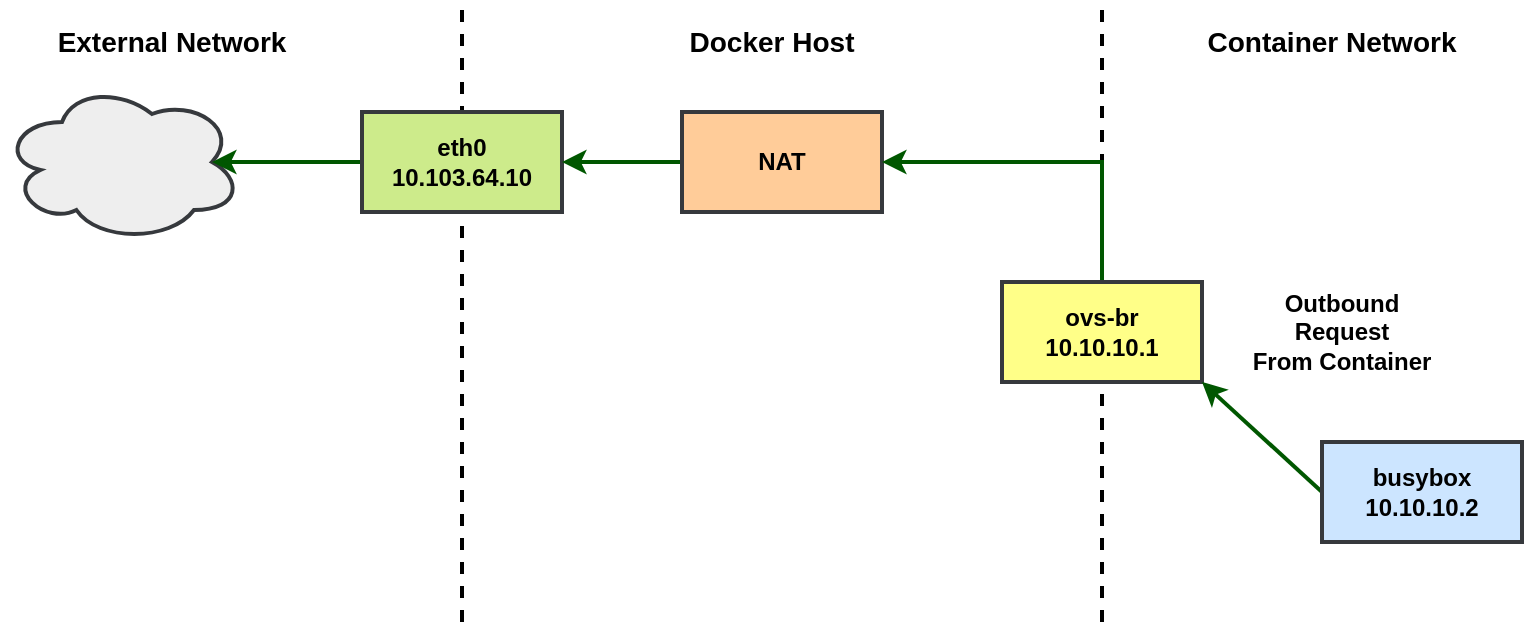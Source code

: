 <mxfile version="14.9.4" type="github"><diagram id="FD_K4gSA3npAzxLN96Vx" name="Page-1"><mxGraphModel dx="1038" dy="490" grid="1" gridSize="10" guides="1" tooltips="1" connect="1" arrows="1" fold="1" page="1" pageScale="1" pageWidth="827" pageHeight="1169" math="0" shadow="0"><root><mxCell id="0"/><mxCell id="1" parent="0"/><mxCell id="Rg6JD0aShXYNecBZwJvH-1" value="" style="ellipse;shape=cloud;whiteSpace=wrap;html=1;strokeWidth=2;fillColor=#eeeeee;strokeColor=#36393d;" vertex="1" parent="1"><mxGeometry x="10" y="70" width="120" height="80" as="geometry"/></mxCell><mxCell id="Rg6JD0aShXYNecBZwJvH-2" value="" style="endArrow=none;dashed=1;html=1;strokeWidth=2;" edge="1" parent="1"><mxGeometry width="50" height="50" relative="1" as="geometry"><mxPoint x="240" y="340" as="sourcePoint"/><mxPoint x="240" y="30" as="targetPoint"/></mxGeometry></mxCell><mxCell id="Rg6JD0aShXYNecBZwJvH-11" style="edgeStyle=orthogonalEdgeStyle;rounded=0;orthogonalLoop=1;jettySize=auto;html=1;exitX=0;exitY=0.5;exitDx=0;exitDy=0;entryX=0.875;entryY=0.5;entryDx=0;entryDy=0;entryPerimeter=0;strokeWidth=2;fillColor=#008a00;strokeColor=#005700;" edge="1" parent="1" source="Rg6JD0aShXYNecBZwJvH-3" target="Rg6JD0aShXYNecBZwJvH-1"><mxGeometry relative="1" as="geometry"/></mxCell><mxCell id="Rg6JD0aShXYNecBZwJvH-3" value="&lt;b&gt;eth0&lt;br&gt;10.103.64.10&lt;/b&gt;" style="rounded=0;whiteSpace=wrap;html=1;strokeWidth=2;fillColor=#cdeb8b;strokeColor=#36393d;" vertex="1" parent="1"><mxGeometry x="190" y="85" width="100" height="50" as="geometry"/></mxCell><mxCell id="Rg6JD0aShXYNecBZwJvH-10" style="edgeStyle=orthogonalEdgeStyle;rounded=0;orthogonalLoop=1;jettySize=auto;html=1;exitX=0;exitY=0.5;exitDx=0;exitDy=0;entryX=1;entryY=0.5;entryDx=0;entryDy=0;strokeWidth=2;fillColor=#008a00;strokeColor=#005700;" edge="1" parent="1" source="Rg6JD0aShXYNecBZwJvH-4" target="Rg6JD0aShXYNecBZwJvH-3"><mxGeometry relative="1" as="geometry"/></mxCell><mxCell id="Rg6JD0aShXYNecBZwJvH-4" value="&lt;b&gt;NAT&lt;/b&gt;" style="rounded=0;whiteSpace=wrap;html=1;strokeWidth=2;fillColor=#ffcc99;strokeColor=#36393d;" vertex="1" parent="1"><mxGeometry x="350" y="85" width="100" height="50" as="geometry"/></mxCell><mxCell id="Rg6JD0aShXYNecBZwJvH-5" value="" style="endArrow=none;dashed=1;html=1;strokeWidth=2;" edge="1" parent="1"><mxGeometry width="50" height="50" relative="1" as="geometry"><mxPoint x="560" y="340" as="sourcePoint"/><mxPoint x="560" y="30" as="targetPoint"/></mxGeometry></mxCell><mxCell id="Rg6JD0aShXYNecBZwJvH-9" style="edgeStyle=orthogonalEdgeStyle;rounded=0;orthogonalLoop=1;jettySize=auto;html=1;exitX=0.5;exitY=0;exitDx=0;exitDy=0;entryX=1;entryY=0.5;entryDx=0;entryDy=0;strokeWidth=2;fillColor=#008a00;strokeColor=#005700;" edge="1" parent="1" source="Rg6JD0aShXYNecBZwJvH-6" target="Rg6JD0aShXYNecBZwJvH-4"><mxGeometry relative="1" as="geometry"/></mxCell><mxCell id="Rg6JD0aShXYNecBZwJvH-6" value="&lt;b&gt;ovs-br&lt;br&gt;10.10.10.1&lt;/b&gt;" style="rounded=0;whiteSpace=wrap;html=1;strokeWidth=2;fillColor=#ffff88;strokeColor=#36393d;" vertex="1" parent="1"><mxGeometry x="510" y="170" width="100" height="50" as="geometry"/></mxCell><mxCell id="Rg6JD0aShXYNecBZwJvH-8" style="rounded=0;orthogonalLoop=1;jettySize=auto;html=1;exitX=0;exitY=0.5;exitDx=0;exitDy=0;entryX=1;entryY=1;entryDx=0;entryDy=0;strokeWidth=2;fillColor=#008a00;strokeColor=#005700;" edge="1" parent="1" source="Rg6JD0aShXYNecBZwJvH-7" target="Rg6JD0aShXYNecBZwJvH-6"><mxGeometry relative="1" as="geometry"/></mxCell><mxCell id="Rg6JD0aShXYNecBZwJvH-7" value="&lt;b&gt;busybox&lt;br&gt;10.10.10.2&lt;/b&gt;" style="rounded=0;whiteSpace=wrap;html=1;strokeWidth=2;fillColor=#cce5ff;strokeColor=#36393d;" vertex="1" parent="1"><mxGeometry x="670" y="250" width="100" height="50" as="geometry"/></mxCell><mxCell id="Rg6JD0aShXYNecBZwJvH-12" value="&lt;b&gt;Outbound&lt;br&gt;Request&lt;br&gt;From Container&lt;/b&gt;" style="text;html=1;strokeColor=none;fillColor=none;align=center;verticalAlign=middle;whiteSpace=wrap;rounded=0;" vertex="1" parent="1"><mxGeometry x="630" y="185" width="100" height="20" as="geometry"/></mxCell><mxCell id="Rg6JD0aShXYNecBZwJvH-14" value="&lt;b&gt;&lt;font style=&quot;font-size: 14px&quot;&gt;Docker Host&lt;/font&gt;&lt;/b&gt;" style="text;html=1;strokeColor=none;fillColor=none;align=center;verticalAlign=middle;whiteSpace=wrap;rounded=0;" vertex="1" parent="1"><mxGeometry x="350" y="40" width="90" height="20" as="geometry"/></mxCell><mxCell id="Rg6JD0aShXYNecBZwJvH-15" value="&lt;b&gt;&lt;font style=&quot;font-size: 14px&quot;&gt;Container Network&lt;/font&gt;&lt;/b&gt;" style="text;html=1;strokeColor=none;fillColor=none;align=center;verticalAlign=middle;whiteSpace=wrap;rounded=0;" vertex="1" parent="1"><mxGeometry x="600" y="40" width="150" height="20" as="geometry"/></mxCell><mxCell id="Rg6JD0aShXYNecBZwJvH-16" value="&lt;b&gt;&lt;font style=&quot;font-size: 14px&quot;&gt;External Network&lt;/font&gt;&lt;/b&gt;" style="text;html=1;strokeColor=none;fillColor=none;align=center;verticalAlign=middle;whiteSpace=wrap;rounded=0;" vertex="1" parent="1"><mxGeometry x="30" y="40" width="130" height="20" as="geometry"/></mxCell></root></mxGraphModel></diagram></mxfile>